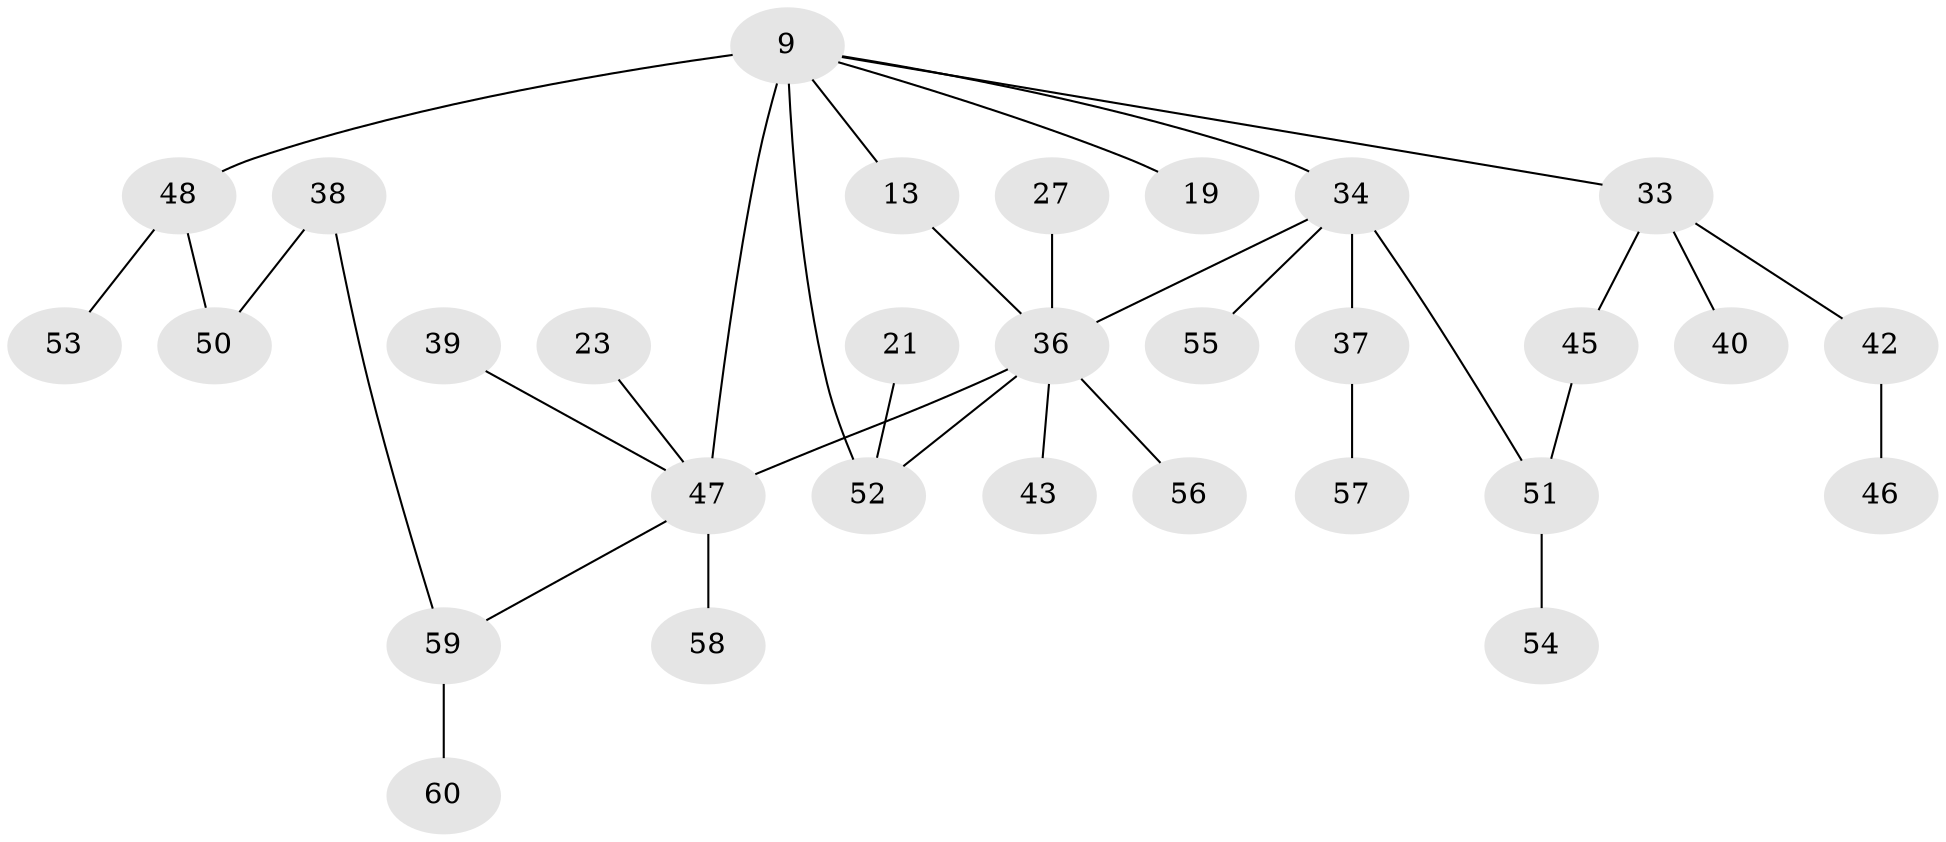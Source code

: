 // original degree distribution, {3: 0.18333333333333332, 5: 0.06666666666666667, 6: 0.016666666666666666, 1: 0.3333333333333333, 7: 0.016666666666666666, 2: 0.35, 4: 0.03333333333333333}
// Generated by graph-tools (version 1.1) at 2025/41/03/09/25 04:41:11]
// undirected, 30 vertices, 34 edges
graph export_dot {
graph [start="1"]
  node [color=gray90,style=filled];
  9 [super="+5+7+2"];
  13;
  19;
  21;
  23;
  27;
  33;
  34 [super="+28"];
  36 [super="+30+24"];
  37;
  38;
  39;
  40;
  42;
  43;
  45;
  46;
  47 [super="+6+44+31+41"];
  48;
  50;
  51 [super="+49"];
  52 [super="+16"];
  53;
  54;
  55;
  56;
  57;
  58;
  59 [super="+35"];
  60;
  9 -- 33;
  9 -- 48;
  9 -- 13;
  9 -- 19;
  9 -- 52 [weight=2];
  9 -- 34;
  9 -- 47 [weight=3];
  13 -- 36;
  21 -- 52;
  23 -- 47;
  27 -- 36;
  33 -- 40;
  33 -- 42;
  33 -- 45;
  34 -- 55;
  34 -- 51;
  34 -- 37;
  34 -- 36;
  36 -- 47 [weight=2];
  36 -- 52;
  36 -- 56;
  36 -- 43;
  37 -- 57;
  38 -- 50;
  38 -- 59;
  39 -- 47;
  42 -- 46;
  45 -- 51;
  47 -- 58;
  47 -- 59;
  48 -- 53;
  48 -- 50;
  51 -- 54;
  59 -- 60;
}
